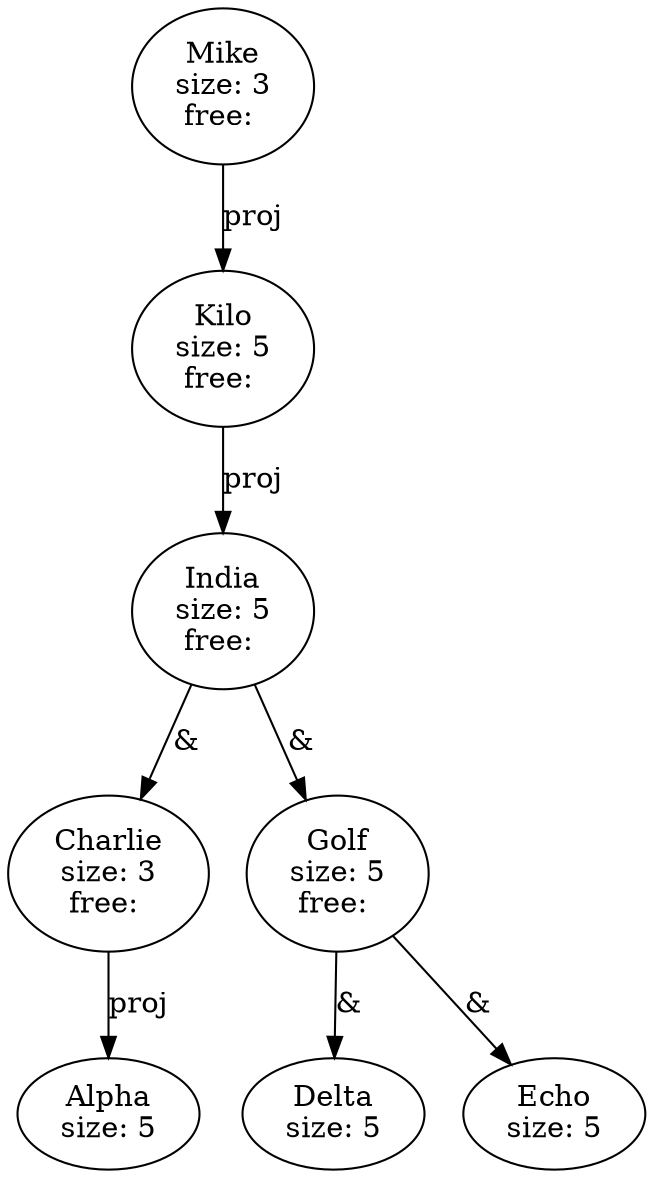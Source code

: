 digraph antiprenex55 {
	Alpha [label="Alpha\nsize: 5"]
	Charlie [label="Charlie\nsize: 3\nfree: "]
	Charlie -> Alpha [label=proj]
	Delta [label="Delta\nsize: 5"]
	Echo [label="Echo\nsize: 5"]
	Golf [label="Golf\nsize: 5\nfree: "]
	Golf -> Delta [label="&"]
	Golf -> Echo [label="&"]
	India [label="India\nsize: 5\nfree: "]
	India -> Charlie [label="&"]
	India -> Golf [label="&"]
	Kilo [label="Kilo\nsize: 5\nfree: "]
	Kilo -> India [label=proj]
	Mike [label="Mike\nsize: 3\nfree: "]
	Mike -> Kilo [label=proj]
}
